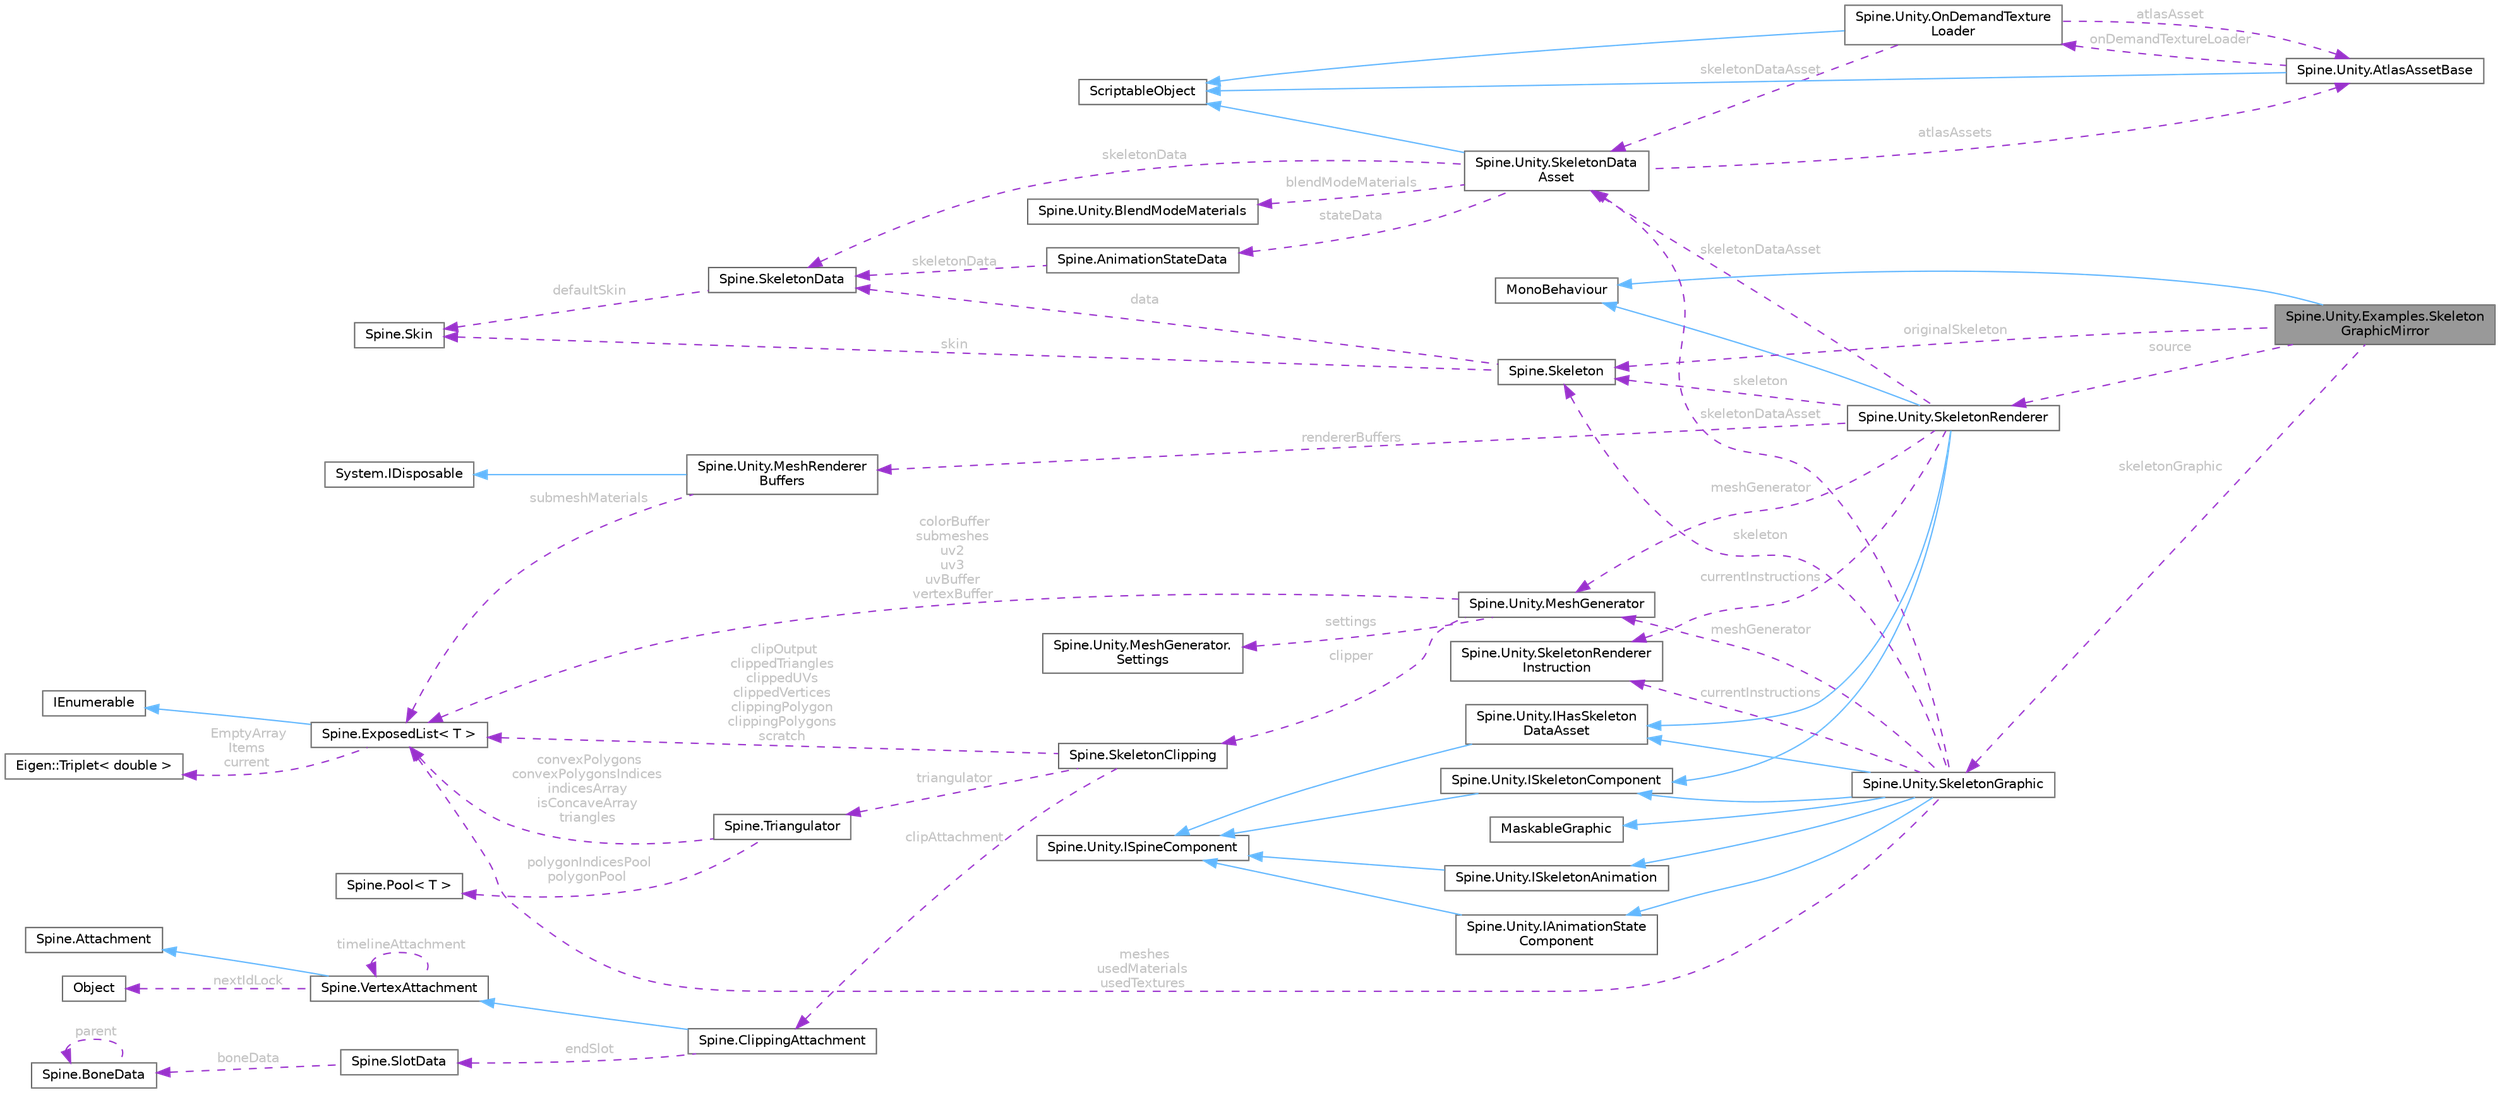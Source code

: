 digraph "Spine.Unity.Examples.SkeletonGraphicMirror"
{
 // LATEX_PDF_SIZE
  bgcolor="transparent";
  edge [fontname=Helvetica,fontsize=10,labelfontname=Helvetica,labelfontsize=10];
  node [fontname=Helvetica,fontsize=10,shape=box,height=0.2,width=0.4];
  rankdir="LR";
  Node1 [id="Node000001",label="Spine.Unity.Examples.Skeleton\lGraphicMirror",height=0.2,width=0.4,color="gray40", fillcolor="grey60", style="filled", fontcolor="black",tooltip=" "];
  Node2 -> Node1 [id="edge60_Node000001_Node000002",dir="back",color="steelblue1",style="solid",tooltip=" "];
  Node2 [id="Node000002",label="MonoBehaviour",height=0.2,width=0.4,color="gray40", fillcolor="white", style="filled",tooltip=" "];
  Node3 -> Node1 [id="edge61_Node000001_Node000003",dir="back",color="darkorchid3",style="dashed",tooltip=" ",label=" source",fontcolor="grey" ];
  Node3 [id="Node000003",label="Spine.Unity.SkeletonRenderer",height=0.2,width=0.4,color="gray40", fillcolor="white", style="filled",URL="$class_spine_1_1_unity_1_1_skeleton_renderer.html",tooltip="Base class of animated Spine skeleton components. This component manages and renders a skeleton."];
  Node2 -> Node3 [id="edge62_Node000003_Node000002",dir="back",color="steelblue1",style="solid",tooltip=" "];
  Node4 -> Node3 [id="edge63_Node000003_Node000004",dir="back",color="steelblue1",style="solid",tooltip=" "];
  Node4 [id="Node000004",label="Spine.Unity.ISkeletonComponent",height=0.2,width=0.4,color="gray40", fillcolor="white", style="filled",URL="$interface_spine_1_1_unity_1_1_i_skeleton_component.html",tooltip="A Spine-Unity Component that manages a Spine.Skeleton instance, instantiated from a SkeletonDataAsset..."];
  Node5 -> Node4 [id="edge64_Node000004_Node000005",dir="back",color="steelblue1",style="solid",tooltip=" "];
  Node5 [id="Node000005",label="Spine.Unity.ISpineComponent",height=0.2,width=0.4,color="gray40", fillcolor="white", style="filled",URL="$interface_spine_1_1_unity_1_1_i_spine_component.html",tooltip=" "];
  Node6 -> Node3 [id="edge65_Node000003_Node000006",dir="back",color="steelblue1",style="solid",tooltip=" "];
  Node6 [id="Node000006",label="Spine.Unity.IHasSkeleton\lDataAsset",height=0.2,width=0.4,color="gray40", fillcolor="white", style="filled",URL="$interface_spine_1_1_unity_1_1_i_has_skeleton_data_asset.html",tooltip="Holds a reference to a SkeletonDataAsset."];
  Node5 -> Node6 [id="edge66_Node000006_Node000005",dir="back",color="steelblue1",style="solid",tooltip=" "];
  Node7 -> Node3 [id="edge67_Node000003_Node000007",dir="back",color="darkorchid3",style="dashed",tooltip=" ",label=" skeletonDataAsset",fontcolor="grey" ];
  Node7 [id="Node000007",label="Spine.Unity.SkeletonData\lAsset",height=0.2,width=0.4,color="gray40", fillcolor="white", style="filled",URL="$class_spine_1_1_unity_1_1_skeleton_data_asset.html",tooltip=" "];
  Node8 -> Node7 [id="edge68_Node000007_Node000008",dir="back",color="steelblue1",style="solid",tooltip=" "];
  Node8 [id="Node000008",label="ScriptableObject",height=0.2,width=0.4,color="gray40", fillcolor="white", style="filled",tooltip=" "];
  Node9 -> Node7 [id="edge69_Node000007_Node000009",dir="back",color="darkorchid3",style="dashed",tooltip=" ",label=" atlasAssets",fontcolor="grey" ];
  Node9 [id="Node000009",label="Spine.Unity.AtlasAssetBase",height=0.2,width=0.4,color="gray40", fillcolor="white", style="filled",URL="$class_spine_1_1_unity_1_1_atlas_asset_base.html",tooltip=" "];
  Node8 -> Node9 [id="edge70_Node000009_Node000008",dir="back",color="steelblue1",style="solid",tooltip=" "];
  Node10 -> Node9 [id="edge71_Node000009_Node000010",dir="back",color="darkorchid3",style="dashed",tooltip=" ",label=" onDemandTextureLoader",fontcolor="grey" ];
  Node10 [id="Node000010",label="Spine.Unity.OnDemandTexture\lLoader",height=0.2,width=0.4,color="gray40", fillcolor="white", style="filled",URL="$class_spine_1_1_unity_1_1_on_demand_texture_loader.html",tooltip=" "];
  Node8 -> Node10 [id="edge72_Node000010_Node000008",dir="back",color="steelblue1",style="solid",tooltip=" "];
  Node9 -> Node10 [id="edge73_Node000010_Node000009",dir="back",color="darkorchid3",style="dashed",tooltip=" ",label=" atlasAsset",fontcolor="grey" ];
  Node7 -> Node10 [id="edge74_Node000010_Node000007",dir="back",color="darkorchid3",style="dashed",tooltip=" ",label=" skeletonDataAsset",fontcolor="grey" ];
  Node11 -> Node7 [id="edge75_Node000007_Node000011",dir="back",color="darkorchid3",style="dashed",tooltip=" ",label=" blendModeMaterials",fontcolor="grey" ];
  Node11 [id="Node000011",label="Spine.Unity.BlendModeMaterials",height=0.2,width=0.4,color="gray40", fillcolor="white", style="filled",URL="$class_spine_1_1_unity_1_1_blend_mode_materials.html",tooltip=" "];
  Node12 -> Node7 [id="edge76_Node000007_Node000012",dir="back",color="darkorchid3",style="dashed",tooltip=" ",label=" skeletonData",fontcolor="grey" ];
  Node12 [id="Node000012",label="Spine.SkeletonData",height=0.2,width=0.4,color="gray40", fillcolor="white", style="filled",URL="$class_spine_1_1_skeleton_data.html",tooltip="Stores the setup pose and all of the stateless data for a skeleton."];
  Node13 -> Node12 [id="edge77_Node000012_Node000013",dir="back",color="darkorchid3",style="dashed",tooltip=" ",label=" defaultSkin",fontcolor="grey" ];
  Node13 [id="Node000013",label="Spine.Skin",height=0.2,width=0.4,color="gray40", fillcolor="white", style="filled",URL="$class_spine_1_1_skin.html",tooltip="Stores attachments by slot index and attachment name."];
  Node14 -> Node7 [id="edge78_Node000007_Node000014",dir="back",color="darkorchid3",style="dashed",tooltip=" ",label=" stateData",fontcolor="grey" ];
  Node14 [id="Node000014",label="Spine.AnimationStateData",height=0.2,width=0.4,color="gray40", fillcolor="white", style="filled",URL="$class_spine_1_1_animation_state_data.html",tooltip="Stores mix (crossfade) durations to be applied when AnimationState animations are changed."];
  Node12 -> Node14 [id="edge79_Node000014_Node000012",dir="back",color="darkorchid3",style="dashed",tooltip=" ",label=" skeletonData",fontcolor="grey" ];
  Node15 -> Node3 [id="edge80_Node000003_Node000015",dir="back",color="darkorchid3",style="dashed",tooltip=" ",label=" currentInstructions",fontcolor="grey" ];
  Node15 [id="Node000015",label="Spine.Unity.SkeletonRenderer\lInstruction",height=0.2,width=0.4,color="gray40", fillcolor="white", style="filled",URL="$class_spine_1_1_unity_1_1_skeleton_renderer_instruction.html",tooltip="Instructions used by a SkeletonRenderer to render a mesh."];
  Node16 -> Node3 [id="edge81_Node000003_Node000016",dir="back",color="darkorchid3",style="dashed",tooltip=" ",label=" meshGenerator",fontcolor="grey" ];
  Node16 [id="Node000016",label="Spine.Unity.MeshGenerator",height=0.2,width=0.4,color="gray40", fillcolor="white", style="filled",URL="$class_spine_1_1_unity_1_1_mesh_generator.html",tooltip="Holds several methods to prepare and generate a UnityEngine mesh based on a skeleton...."];
  Node17 -> Node16 [id="edge82_Node000016_Node000017",dir="back",color="darkorchid3",style="dashed",tooltip=" ",label=" settings",fontcolor="grey" ];
  Node17 [id="Node000017",label="Spine.Unity.MeshGenerator.\lSettings",height=0.2,width=0.4,color="gray40", fillcolor="white", style="filled",URL="$struct_spine_1_1_unity_1_1_mesh_generator_1_1_settings.html",tooltip=" "];
  Node18 -> Node16 [id="edge83_Node000016_Node000018",dir="back",color="darkorchid3",style="dashed",tooltip=" ",label=" colorBuffer\nsubmeshes\nuv2\nuv3\nuvBuffer\nvertexBuffer",fontcolor="grey" ];
  Node18 [id="Node000018",label="Spine.ExposedList\< T \>",height=0.2,width=0.4,color="gray40", fillcolor="white", style="filled",URL="$class_spine_1_1_exposed_list-1-g.html",tooltip=" "];
  Node19 -> Node18 [id="edge84_Node000018_Node000019",dir="back",color="steelblue1",style="solid",tooltip=" "];
  Node19 [id="Node000019",label="IEnumerable",height=0.2,width=0.4,color="gray40", fillcolor="white", style="filled",tooltip=" "];
  Node20 -> Node18 [id="edge85_Node000018_Node000020",dir="back",color="darkorchid3",style="dashed",tooltip=" ",label=" EmptyArray\nItems\ncurrent",fontcolor="grey" ];
  Node20 [id="Node000020",label="Eigen::Triplet\< double \>",height=0.2,width=0.4,color="gray40", fillcolor="white", style="filled",URL="$class_eigen_1_1_triplet.html",tooltip=" "];
  Node21 -> Node16 [id="edge86_Node000016_Node000021",dir="back",color="darkorchid3",style="dashed",tooltip=" ",label=" clipper",fontcolor="grey" ];
  Node21 [id="Node000021",label="Spine.SkeletonClipping",height=0.2,width=0.4,color="gray40", fillcolor="white", style="filled",URL="$class_spine_1_1_skeleton_clipping.html",tooltip=" "];
  Node22 -> Node21 [id="edge87_Node000021_Node000022",dir="back",color="darkorchid3",style="dashed",tooltip=" ",label=" triangulator",fontcolor="grey" ];
  Node22 [id="Node000022",label="Spine.Triangulator",height=0.2,width=0.4,color="gray40", fillcolor="white", style="filled",URL="$class_spine_1_1_triangulator.html",tooltip=" "];
  Node18 -> Node22 [id="edge88_Node000022_Node000018",dir="back",color="darkorchid3",style="dashed",tooltip=" ",label=" convexPolygons\nconvexPolygonsIndices\nindicesArray\nisConcaveArray\ntriangles",fontcolor="grey" ];
  Node23 -> Node22 [id="edge89_Node000022_Node000023",dir="back",color="darkorchid3",style="dashed",tooltip=" ",label=" polygonIndicesPool\npolygonPool",fontcolor="grey" ];
  Node23 [id="Node000023",label="Spine.Pool\< T \>",height=0.2,width=0.4,color="gray40", fillcolor="white", style="filled",URL="$class_spine_1_1_pool-1-g.html",tooltip=" "];
  Node18 -> Node21 [id="edge90_Node000021_Node000018",dir="back",color="darkorchid3",style="dashed",tooltip=" ",label=" clipOutput\nclippedTriangles\nclippedUVs\nclippedVertices\nclippingPolygon\nclippingPolygons\nscratch",fontcolor="grey" ];
  Node24 -> Node21 [id="edge91_Node000021_Node000024",dir="back",color="darkorchid3",style="dashed",tooltip=" ",label=" clipAttachment",fontcolor="grey" ];
  Node24 [id="Node000024",label="Spine.ClippingAttachment",height=0.2,width=0.4,color="gray40", fillcolor="white", style="filled",URL="$class_spine_1_1_clipping_attachment.html",tooltip=" "];
  Node25 -> Node24 [id="edge92_Node000024_Node000025",dir="back",color="steelblue1",style="solid",tooltip=" "];
  Node25 [id="Node000025",label="Spine.VertexAttachment",height=0.2,width=0.4,color="gray40", fillcolor="white", style="filled",URL="$class_spine_1_1_vertex_attachment.html",tooltip=">An attachment with vertices that are transformed by one or more bones and can be deformed by a slot'..."];
  Node26 -> Node25 [id="edge93_Node000025_Node000026",dir="back",color="steelblue1",style="solid",tooltip=" "];
  Node26 [id="Node000026",label="Spine.Attachment",height=0.2,width=0.4,color="gray40", fillcolor="white", style="filled",URL="$class_spine_1_1_attachment.html",tooltip="The base class for all attachments."];
  Node27 -> Node25 [id="edge94_Node000025_Node000027",dir="back",color="darkorchid3",style="dashed",tooltip=" ",label=" nextIdLock",fontcolor="grey" ];
  Node27 [id="Node000027",label="Object",height=0.2,width=0.4,color="gray40", fillcolor="white", style="filled",URL="$class_object.html",tooltip=" "];
  Node25 -> Node25 [id="edge95_Node000025_Node000025",dir="back",color="darkorchid3",style="dashed",tooltip=" ",label=" timelineAttachment",fontcolor="grey" ];
  Node28 -> Node24 [id="edge96_Node000024_Node000028",dir="back",color="darkorchid3",style="dashed",tooltip=" ",label=" endSlot",fontcolor="grey" ];
  Node28 [id="Node000028",label="Spine.SlotData",height=0.2,width=0.4,color="gray40", fillcolor="white", style="filled",URL="$class_spine_1_1_slot_data.html",tooltip=" "];
  Node29 -> Node28 [id="edge97_Node000028_Node000029",dir="back",color="darkorchid3",style="dashed",tooltip=" ",label=" boneData",fontcolor="grey" ];
  Node29 [id="Node000029",label="Spine.BoneData",height=0.2,width=0.4,color="gray40", fillcolor="white", style="filled",URL="$class_spine_1_1_bone_data.html",tooltip=" "];
  Node29 -> Node29 [id="edge98_Node000029_Node000029",dir="back",color="darkorchid3",style="dashed",tooltip=" ",label=" parent",fontcolor="grey" ];
  Node30 -> Node3 [id="edge99_Node000003_Node000030",dir="back",color="darkorchid3",style="dashed",tooltip=" ",label=" rendererBuffers",fontcolor="grey" ];
  Node30 [id="Node000030",label="Spine.Unity.MeshRenderer\lBuffers",height=0.2,width=0.4,color="gray40", fillcolor="white", style="filled",URL="$class_spine_1_1_unity_1_1_mesh_renderer_buffers.html",tooltip="A double-buffered Mesh, and a shared material array, bundled for use by Spine components that need to..."];
  Node31 -> Node30 [id="edge100_Node000030_Node000031",dir="back",color="steelblue1",style="solid",tooltip=" "];
  Node31 [id="Node000031",label="System.IDisposable",height=0.2,width=0.4,color="gray40", fillcolor="white", style="filled",tooltip=" "];
  Node18 -> Node30 [id="edge101_Node000030_Node000018",dir="back",color="darkorchid3",style="dashed",tooltip=" ",label=" submeshMaterials",fontcolor="grey" ];
  Node32 -> Node3 [id="edge102_Node000003_Node000032",dir="back",color="darkorchid3",style="dashed",tooltip=" ",label=" skeleton",fontcolor="grey" ];
  Node32 [id="Node000032",label="Spine.Skeleton",height=0.2,width=0.4,color="gray40", fillcolor="white", style="filled",URL="$class_spine_1_1_skeleton.html",tooltip=" "];
  Node12 -> Node32 [id="edge103_Node000032_Node000012",dir="back",color="darkorchid3",style="dashed",tooltip=" ",label=" data",fontcolor="grey" ];
  Node13 -> Node32 [id="edge104_Node000032_Node000013",dir="back",color="darkorchid3",style="dashed",tooltip=" ",label=" skin",fontcolor="grey" ];
  Node33 -> Node1 [id="edge105_Node000001_Node000033",dir="back",color="darkorchid3",style="dashed",tooltip=" ",label=" skeletonGraphic",fontcolor="grey" ];
  Node33 [id="Node000033",label="Spine.Unity.SkeletonGraphic",height=0.2,width=0.4,color="gray40", fillcolor="white", style="filled",URL="$class_spine_1_1_unity_1_1_skeleton_graphic.html",tooltip=" "];
  Node34 -> Node33 [id="edge106_Node000033_Node000034",dir="back",color="steelblue1",style="solid",tooltip=" "];
  Node34 [id="Node000034",label="MaskableGraphic",height=0.2,width=0.4,color="gray40", fillcolor="white", style="filled",tooltip=" "];
  Node4 -> Node33 [id="edge107_Node000033_Node000004",dir="back",color="steelblue1",style="solid",tooltip=" "];
  Node35 -> Node33 [id="edge108_Node000033_Node000035",dir="back",color="steelblue1",style="solid",tooltip=" "];
  Node35 [id="Node000035",label="Spine.Unity.IAnimationState\lComponent",height=0.2,width=0.4,color="gray40", fillcolor="white", style="filled",URL="$interface_spine_1_1_unity_1_1_i_animation_state_component.html",tooltip="A Spine-Unity Component that uses a Spine.AnimationState to animate its skeleton."];
  Node5 -> Node35 [id="edge109_Node000035_Node000005",dir="back",color="steelblue1",style="solid",tooltip=" "];
  Node36 -> Node33 [id="edge110_Node000033_Node000036",dir="back",color="steelblue1",style="solid",tooltip=" "];
  Node36 [id="Node000036",label="Spine.Unity.ISkeletonAnimation",height=0.2,width=0.4,color="gray40", fillcolor="white", style="filled",URL="$interface_spine_1_1_unity_1_1_i_skeleton_animation.html",tooltip="A Spine-Unity Component that animates a Skeleton but not necessarily with a Spine...."];
  Node5 -> Node36 [id="edge111_Node000036_Node000005",dir="back",color="steelblue1",style="solid",tooltip=" "];
  Node6 -> Node33 [id="edge112_Node000033_Node000006",dir="back",color="steelblue1",style="solid",tooltip=" "];
  Node7 -> Node33 [id="edge113_Node000033_Node000007",dir="back",color="darkorchid3",style="dashed",tooltip=" ",label=" skeletonDataAsset",fontcolor="grey" ];
  Node32 -> Node33 [id="edge114_Node000033_Node000032",dir="back",color="darkorchid3",style="dashed",tooltip=" ",label=" skeleton",fontcolor="grey" ];
  Node16 -> Node33 [id="edge115_Node000033_Node000016",dir="back",color="darkorchid3",style="dashed",tooltip=" ",label=" meshGenerator",fontcolor="grey" ];
  Node15 -> Node33 [id="edge116_Node000033_Node000015",dir="back",color="darkorchid3",style="dashed",tooltip=" ",label=" currentInstructions",fontcolor="grey" ];
  Node18 -> Node33 [id="edge117_Node000033_Node000018",dir="back",color="darkorchid3",style="dashed",tooltip=" ",label=" meshes\nusedMaterials\nusedTextures",fontcolor="grey" ];
  Node32 -> Node1 [id="edge118_Node000001_Node000032",dir="back",color="darkorchid3",style="dashed",tooltip=" ",label=" originalSkeleton",fontcolor="grey" ];
}
